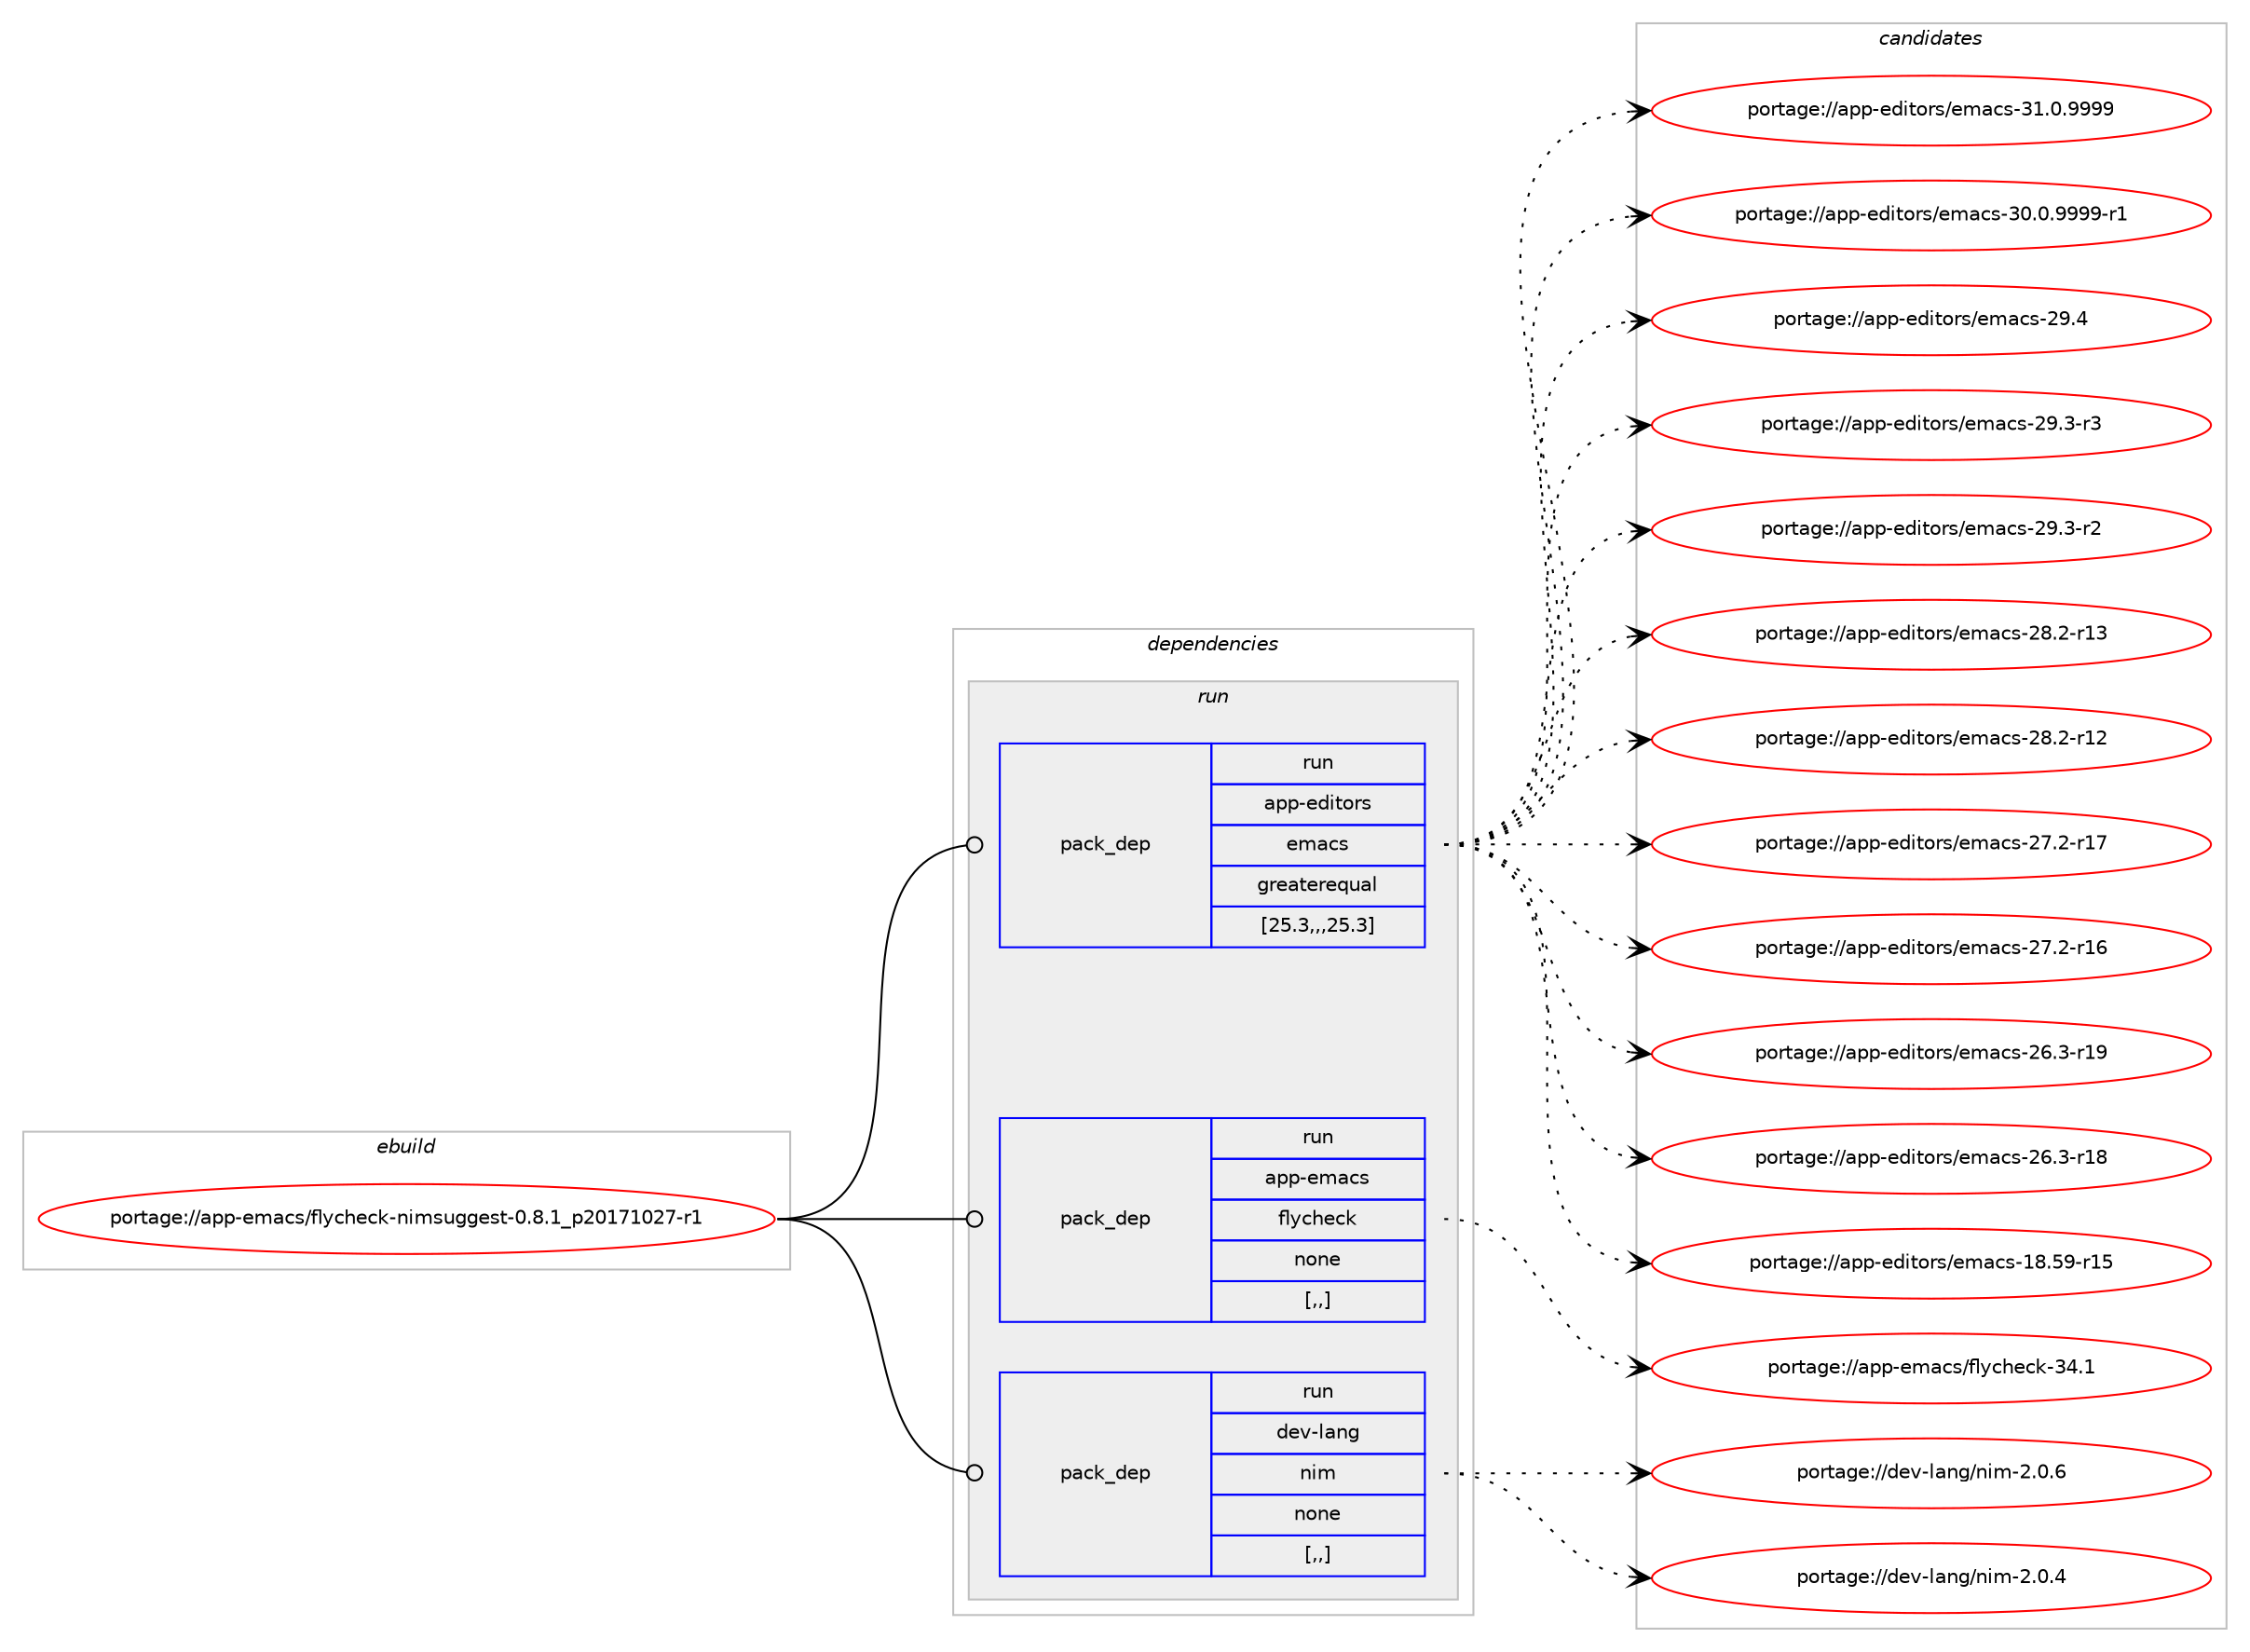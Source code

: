 digraph prolog {

# *************
# Graph options
# *************

newrank=true;
concentrate=true;
compound=true;
graph [rankdir=LR,fontname=Helvetica,fontsize=10,ranksep=1.5];#, ranksep=2.5, nodesep=0.2];
edge  [arrowhead=vee];
node  [fontname=Helvetica,fontsize=10];

# **********
# The ebuild
# **********

subgraph cluster_leftcol {
color=gray;
label=<<i>ebuild</i>>;
id [label="portage://app-emacs/flycheck-nimsuggest-0.8.1_p20171027-r1", color=red, width=4, href="../app-emacs/flycheck-nimsuggest-0.8.1_p20171027-r1.svg"];
}

# ****************
# The dependencies
# ****************

subgraph cluster_midcol {
color=gray;
label=<<i>dependencies</i>>;
subgraph cluster_compile {
fillcolor="#eeeeee";
style=filled;
label=<<i>compile</i>>;
}
subgraph cluster_compileandrun {
fillcolor="#eeeeee";
style=filled;
label=<<i>compile and run</i>>;
}
subgraph cluster_run {
fillcolor="#eeeeee";
style=filled;
label=<<i>run</i>>;
subgraph pack16437 {
dependency22754 [label=<<TABLE BORDER="0" CELLBORDER="1" CELLSPACING="0" CELLPADDING="4" WIDTH="220"><TR><TD ROWSPAN="6" CELLPADDING="30">pack_dep</TD></TR><TR><TD WIDTH="110">run</TD></TR><TR><TD>app-editors</TD></TR><TR><TD>emacs</TD></TR><TR><TD>greaterequal</TD></TR><TR><TD>[25.3,,,25.3]</TD></TR></TABLE>>, shape=none, color=blue];
}
id:e -> dependency22754:w [weight=20,style="solid",arrowhead="odot"];
subgraph pack16438 {
dependency22755 [label=<<TABLE BORDER="0" CELLBORDER="1" CELLSPACING="0" CELLPADDING="4" WIDTH="220"><TR><TD ROWSPAN="6" CELLPADDING="30">pack_dep</TD></TR><TR><TD WIDTH="110">run</TD></TR><TR><TD>app-emacs</TD></TR><TR><TD>flycheck</TD></TR><TR><TD>none</TD></TR><TR><TD>[,,]</TD></TR></TABLE>>, shape=none, color=blue];
}
id:e -> dependency22755:w [weight=20,style="solid",arrowhead="odot"];
subgraph pack16439 {
dependency22756 [label=<<TABLE BORDER="0" CELLBORDER="1" CELLSPACING="0" CELLPADDING="4" WIDTH="220"><TR><TD ROWSPAN="6" CELLPADDING="30">pack_dep</TD></TR><TR><TD WIDTH="110">run</TD></TR><TR><TD>dev-lang</TD></TR><TR><TD>nim</TD></TR><TR><TD>none</TD></TR><TR><TD>[,,]</TD></TR></TABLE>>, shape=none, color=blue];
}
id:e -> dependency22756:w [weight=20,style="solid",arrowhead="odot"];
}
}

# **************
# The candidates
# **************

subgraph cluster_choices {
rank=same;
color=gray;
label=<<i>candidates</i>>;

subgraph choice16437 {
color=black;
nodesep=1;
choice971121124510110010511611111411547101109979911545514946484657575757 [label="portage://app-editors/emacs-31.0.9999", color=red, width=4,href="../app-editors/emacs-31.0.9999.svg"];
choice9711211245101100105116111114115471011099799115455148464846575757574511449 [label="portage://app-editors/emacs-30.0.9999-r1", color=red, width=4,href="../app-editors/emacs-30.0.9999-r1.svg"];
choice97112112451011001051161111141154710110997991154550574652 [label="portage://app-editors/emacs-29.4", color=red, width=4,href="../app-editors/emacs-29.4.svg"];
choice971121124510110010511611111411547101109979911545505746514511451 [label="portage://app-editors/emacs-29.3-r3", color=red, width=4,href="../app-editors/emacs-29.3-r3.svg"];
choice971121124510110010511611111411547101109979911545505746514511450 [label="portage://app-editors/emacs-29.3-r2", color=red, width=4,href="../app-editors/emacs-29.3-r2.svg"];
choice97112112451011001051161111141154710110997991154550564650451144951 [label="portage://app-editors/emacs-28.2-r13", color=red, width=4,href="../app-editors/emacs-28.2-r13.svg"];
choice97112112451011001051161111141154710110997991154550564650451144950 [label="portage://app-editors/emacs-28.2-r12", color=red, width=4,href="../app-editors/emacs-28.2-r12.svg"];
choice97112112451011001051161111141154710110997991154550554650451144955 [label="portage://app-editors/emacs-27.2-r17", color=red, width=4,href="../app-editors/emacs-27.2-r17.svg"];
choice97112112451011001051161111141154710110997991154550554650451144954 [label="portage://app-editors/emacs-27.2-r16", color=red, width=4,href="../app-editors/emacs-27.2-r16.svg"];
choice97112112451011001051161111141154710110997991154550544651451144957 [label="portage://app-editors/emacs-26.3-r19", color=red, width=4,href="../app-editors/emacs-26.3-r19.svg"];
choice97112112451011001051161111141154710110997991154550544651451144956 [label="portage://app-editors/emacs-26.3-r18", color=red, width=4,href="../app-editors/emacs-26.3-r18.svg"];
choice9711211245101100105116111114115471011099799115454956465357451144953 [label="portage://app-editors/emacs-18.59-r15", color=red, width=4,href="../app-editors/emacs-18.59-r15.svg"];
dependency22754:e -> choice971121124510110010511611111411547101109979911545514946484657575757:w [style=dotted,weight="100"];
dependency22754:e -> choice9711211245101100105116111114115471011099799115455148464846575757574511449:w [style=dotted,weight="100"];
dependency22754:e -> choice97112112451011001051161111141154710110997991154550574652:w [style=dotted,weight="100"];
dependency22754:e -> choice971121124510110010511611111411547101109979911545505746514511451:w [style=dotted,weight="100"];
dependency22754:e -> choice971121124510110010511611111411547101109979911545505746514511450:w [style=dotted,weight="100"];
dependency22754:e -> choice97112112451011001051161111141154710110997991154550564650451144951:w [style=dotted,weight="100"];
dependency22754:e -> choice97112112451011001051161111141154710110997991154550564650451144950:w [style=dotted,weight="100"];
dependency22754:e -> choice97112112451011001051161111141154710110997991154550554650451144955:w [style=dotted,weight="100"];
dependency22754:e -> choice97112112451011001051161111141154710110997991154550554650451144954:w [style=dotted,weight="100"];
dependency22754:e -> choice97112112451011001051161111141154710110997991154550544651451144957:w [style=dotted,weight="100"];
dependency22754:e -> choice97112112451011001051161111141154710110997991154550544651451144956:w [style=dotted,weight="100"];
dependency22754:e -> choice9711211245101100105116111114115471011099799115454956465357451144953:w [style=dotted,weight="100"];
}
subgraph choice16438 {
color=black;
nodesep=1;
choice971121124510110997991154710210812199104101991074551524649 [label="portage://app-emacs/flycheck-34.1", color=red, width=4,href="../app-emacs/flycheck-34.1.svg"];
dependency22755:e -> choice971121124510110997991154710210812199104101991074551524649:w [style=dotted,weight="100"];
}
subgraph choice16439 {
color=black;
nodesep=1;
choice100101118451089711010347110105109455046484654 [label="portage://dev-lang/nim-2.0.6", color=red, width=4,href="../dev-lang/nim-2.0.6.svg"];
choice100101118451089711010347110105109455046484652 [label="portage://dev-lang/nim-2.0.4", color=red, width=4,href="../dev-lang/nim-2.0.4.svg"];
dependency22756:e -> choice100101118451089711010347110105109455046484654:w [style=dotted,weight="100"];
dependency22756:e -> choice100101118451089711010347110105109455046484652:w [style=dotted,weight="100"];
}
}

}
